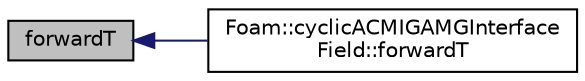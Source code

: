 digraph "forwardT"
{
  bgcolor="transparent";
  edge [fontname="Helvetica",fontsize="10",labelfontname="Helvetica",labelfontsize="10"];
  node [fontname="Helvetica",fontsize="10",shape=record];
  rankdir="LR";
  Node42 [label="forwardT",height=0.2,width=0.4,color="black", fillcolor="grey75", style="filled", fontcolor="black"];
  Node42 -> Node43 [dir="back",color="midnightblue",fontsize="10",style="solid",fontname="Helvetica"];
  Node43 [label="Foam::cyclicACMIGAMGInterface\lField::forwardT",height=0.2,width=0.4,color="black",URL="$a26025.html#ae135c648b81be5732b7634127e41608d",tooltip="Return face transformation tensor. "];
}
